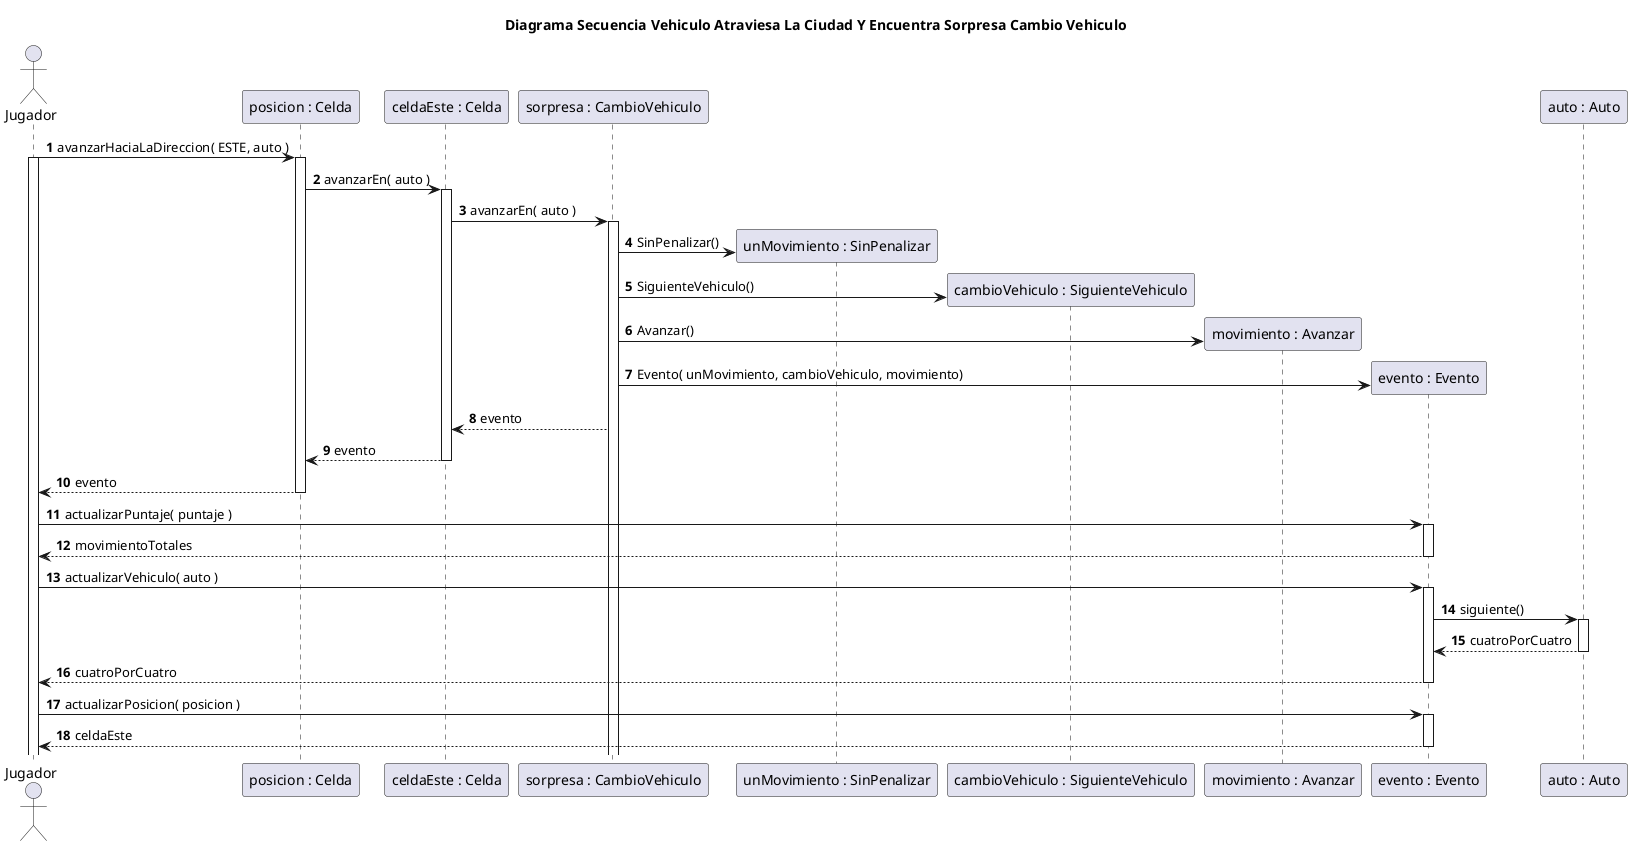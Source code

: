 @startuml
title Diagrama Secuencia Vehiculo Atraviesa La Ciudad Y Encuentra Sorpresa Cambio Vehiculo

autonumber

actor Jugador

Jugador -> "posicion : Celda"++: avanzarHaciaLaDireccion( ESTE, auto )

activate Jugador
"posicion : Celda" -> "celdaEste : Celda"++: avanzarEn( auto )


"celdaEste : Celda" -> "sorpresa : CambioVehiculo"++: avanzarEn( auto )

create "unMovimiento : SinPenalizar"
"sorpresa : CambioVehiculo"-> "unMovimiento : SinPenalizar": SinPenalizar()

create "cambioVehiculo : SiguienteVehiculo"
"sorpresa : CambioVehiculo" -> "cambioVehiculo : SiguienteVehiculo": SiguienteVehiculo()

create "movimiento : Avanzar"
"sorpresa : CambioVehiculo"  -> "movimiento : Avanzar": Avanzar()

create "evento : Evento"
"sorpresa : CambioVehiculo"  -> "evento : Evento": Evento( unMovimiento, cambioVehiculo, movimiento)

"sorpresa : CambioVehiculo" --> "celdaEste : Celda": evento

"celdaEste : Celda" --> "posicion : Celda": evento
deactivate "celdaEste : Celda"

"posicion : Celda" --> Jugador--: evento


Jugador -> "evento : Evento"++: actualizarPuntaje( puntaje )
Jugador <-- "evento : Evento"--: movimientoTotales

Jugador -> "evento : Evento"++: actualizarVehiculo( auto )
"evento : Evento" -> "auto : Auto"++: siguiente()
 "auto : Auto" --> "evento : Evento"--: cuatroPorCuatro

Jugador <-- "evento : Evento"--: cuatroPorCuatro

Jugador -> "evento : Evento"++: actualizarPosicion( posicion )
Jugador <-- "evento : Evento"--: celdaEste

@enduml
